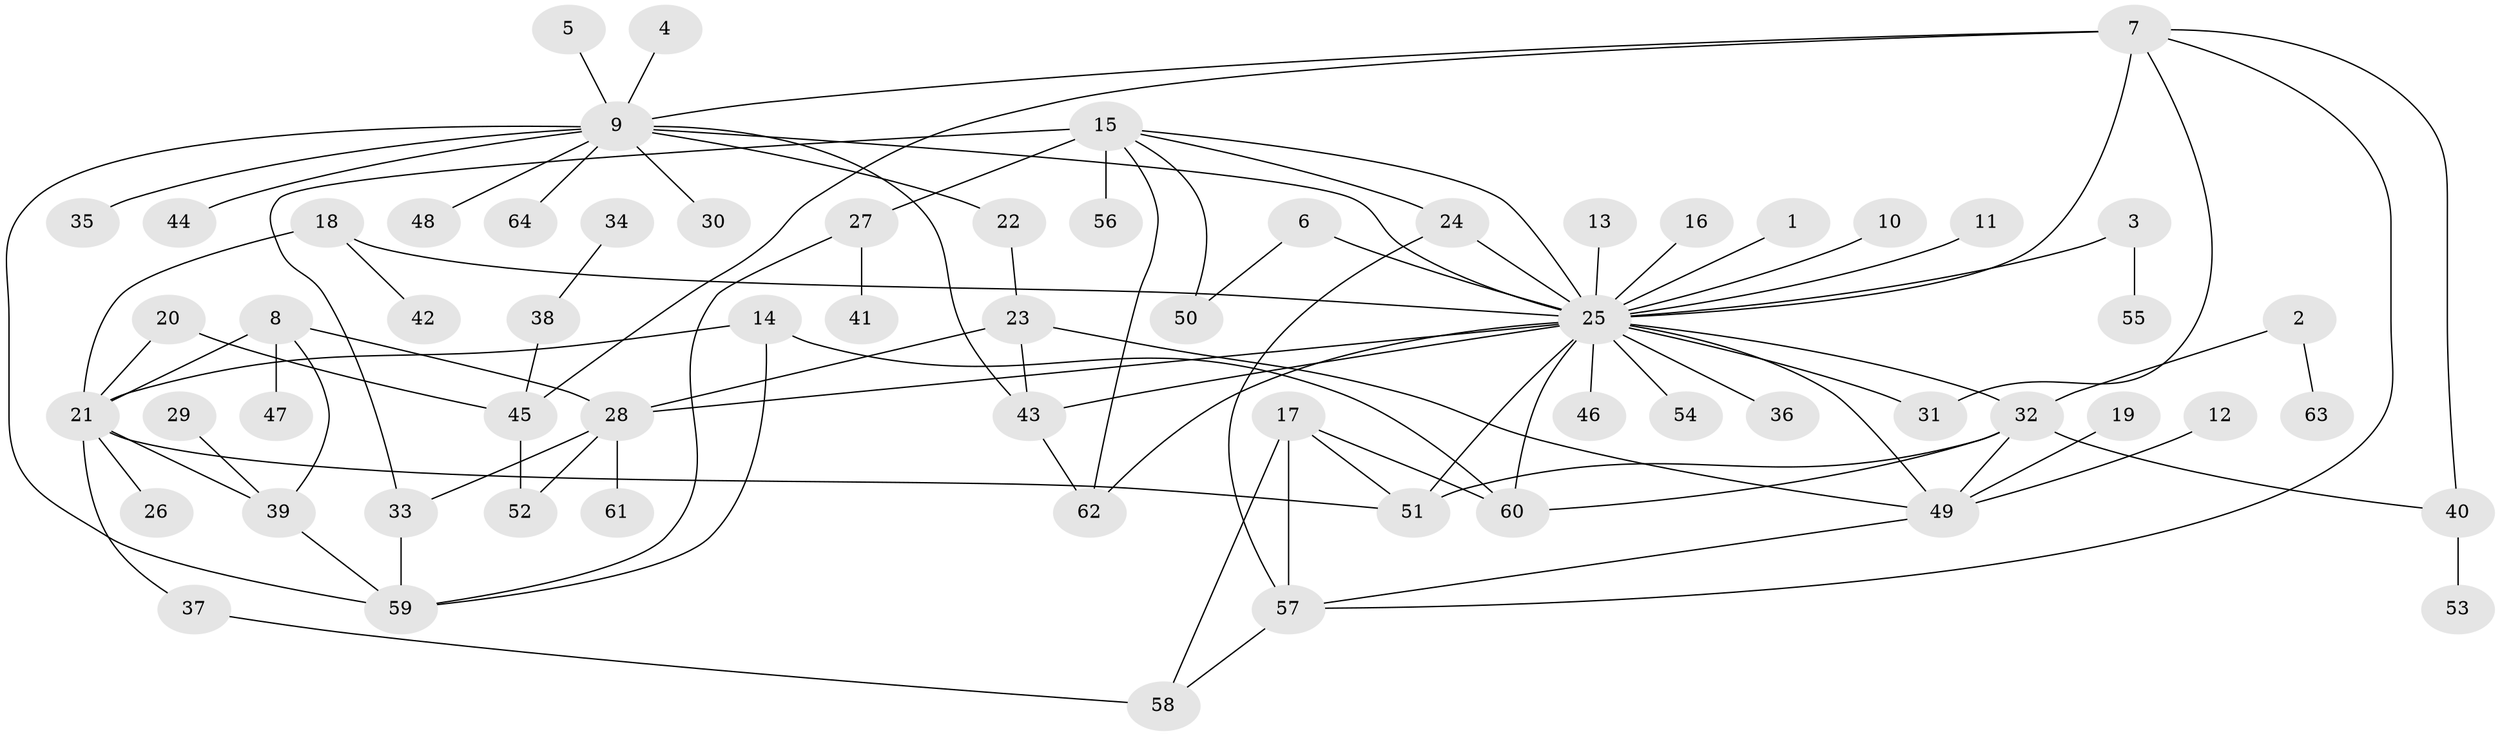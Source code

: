 // original degree distribution, {8: 0.0234375, 31: 0.0078125, 5: 0.046875, 6: 0.03125, 2: 0.1953125, 14: 0.0078125, 3: 0.1015625, 1: 0.5078125, 7: 0.0234375, 10: 0.015625, 4: 0.0390625}
// Generated by graph-tools (version 1.1) at 2025/01/03/09/25 03:01:47]
// undirected, 64 vertices, 94 edges
graph export_dot {
graph [start="1"]
  node [color=gray90,style=filled];
  1;
  2;
  3;
  4;
  5;
  6;
  7;
  8;
  9;
  10;
  11;
  12;
  13;
  14;
  15;
  16;
  17;
  18;
  19;
  20;
  21;
  22;
  23;
  24;
  25;
  26;
  27;
  28;
  29;
  30;
  31;
  32;
  33;
  34;
  35;
  36;
  37;
  38;
  39;
  40;
  41;
  42;
  43;
  44;
  45;
  46;
  47;
  48;
  49;
  50;
  51;
  52;
  53;
  54;
  55;
  56;
  57;
  58;
  59;
  60;
  61;
  62;
  63;
  64;
  1 -- 25 [weight=1.0];
  2 -- 32 [weight=1.0];
  2 -- 63 [weight=1.0];
  3 -- 25 [weight=1.0];
  3 -- 55 [weight=1.0];
  4 -- 9 [weight=1.0];
  5 -- 9 [weight=1.0];
  6 -- 25 [weight=2.0];
  6 -- 50 [weight=1.0];
  7 -- 9 [weight=1.0];
  7 -- 25 [weight=2.0];
  7 -- 31 [weight=1.0];
  7 -- 40 [weight=2.0];
  7 -- 45 [weight=1.0];
  7 -- 57 [weight=1.0];
  8 -- 21 [weight=1.0];
  8 -- 28 [weight=1.0];
  8 -- 39 [weight=1.0];
  8 -- 47 [weight=1.0];
  9 -- 22 [weight=1.0];
  9 -- 25 [weight=1.0];
  9 -- 30 [weight=1.0];
  9 -- 35 [weight=1.0];
  9 -- 43 [weight=1.0];
  9 -- 44 [weight=1.0];
  9 -- 48 [weight=1.0];
  9 -- 59 [weight=1.0];
  9 -- 64 [weight=1.0];
  10 -- 25 [weight=1.0];
  11 -- 25 [weight=1.0];
  12 -- 49 [weight=1.0];
  13 -- 25 [weight=1.0];
  14 -- 21 [weight=1.0];
  14 -- 59 [weight=1.0];
  14 -- 60 [weight=1.0];
  15 -- 24 [weight=1.0];
  15 -- 25 [weight=1.0];
  15 -- 27 [weight=2.0];
  15 -- 33 [weight=2.0];
  15 -- 50 [weight=1.0];
  15 -- 56 [weight=1.0];
  15 -- 62 [weight=1.0];
  16 -- 25 [weight=1.0];
  17 -- 51 [weight=1.0];
  17 -- 57 [weight=1.0];
  17 -- 58 [weight=1.0];
  17 -- 60 [weight=1.0];
  18 -- 21 [weight=1.0];
  18 -- 25 [weight=1.0];
  18 -- 42 [weight=1.0];
  19 -- 49 [weight=1.0];
  20 -- 21 [weight=1.0];
  20 -- 45 [weight=1.0];
  21 -- 26 [weight=1.0];
  21 -- 37 [weight=1.0];
  21 -- 39 [weight=1.0];
  21 -- 51 [weight=1.0];
  22 -- 23 [weight=1.0];
  23 -- 28 [weight=1.0];
  23 -- 43 [weight=1.0];
  23 -- 49 [weight=1.0];
  24 -- 25 [weight=1.0];
  24 -- 57 [weight=1.0];
  25 -- 28 [weight=1.0];
  25 -- 31 [weight=1.0];
  25 -- 32 [weight=1.0];
  25 -- 36 [weight=1.0];
  25 -- 43 [weight=1.0];
  25 -- 46 [weight=1.0];
  25 -- 49 [weight=1.0];
  25 -- 51 [weight=2.0];
  25 -- 54 [weight=1.0];
  25 -- 60 [weight=1.0];
  25 -- 62 [weight=1.0];
  27 -- 41 [weight=1.0];
  27 -- 59 [weight=1.0];
  28 -- 33 [weight=1.0];
  28 -- 52 [weight=1.0];
  28 -- 61 [weight=1.0];
  29 -- 39 [weight=1.0];
  32 -- 40 [weight=1.0];
  32 -- 49 [weight=1.0];
  32 -- 51 [weight=1.0];
  32 -- 60 [weight=1.0];
  33 -- 59 [weight=1.0];
  34 -- 38 [weight=1.0];
  37 -- 58 [weight=1.0];
  38 -- 45 [weight=1.0];
  39 -- 59 [weight=1.0];
  40 -- 53 [weight=1.0];
  43 -- 62 [weight=1.0];
  45 -- 52 [weight=1.0];
  49 -- 57 [weight=1.0];
  57 -- 58 [weight=1.0];
}

